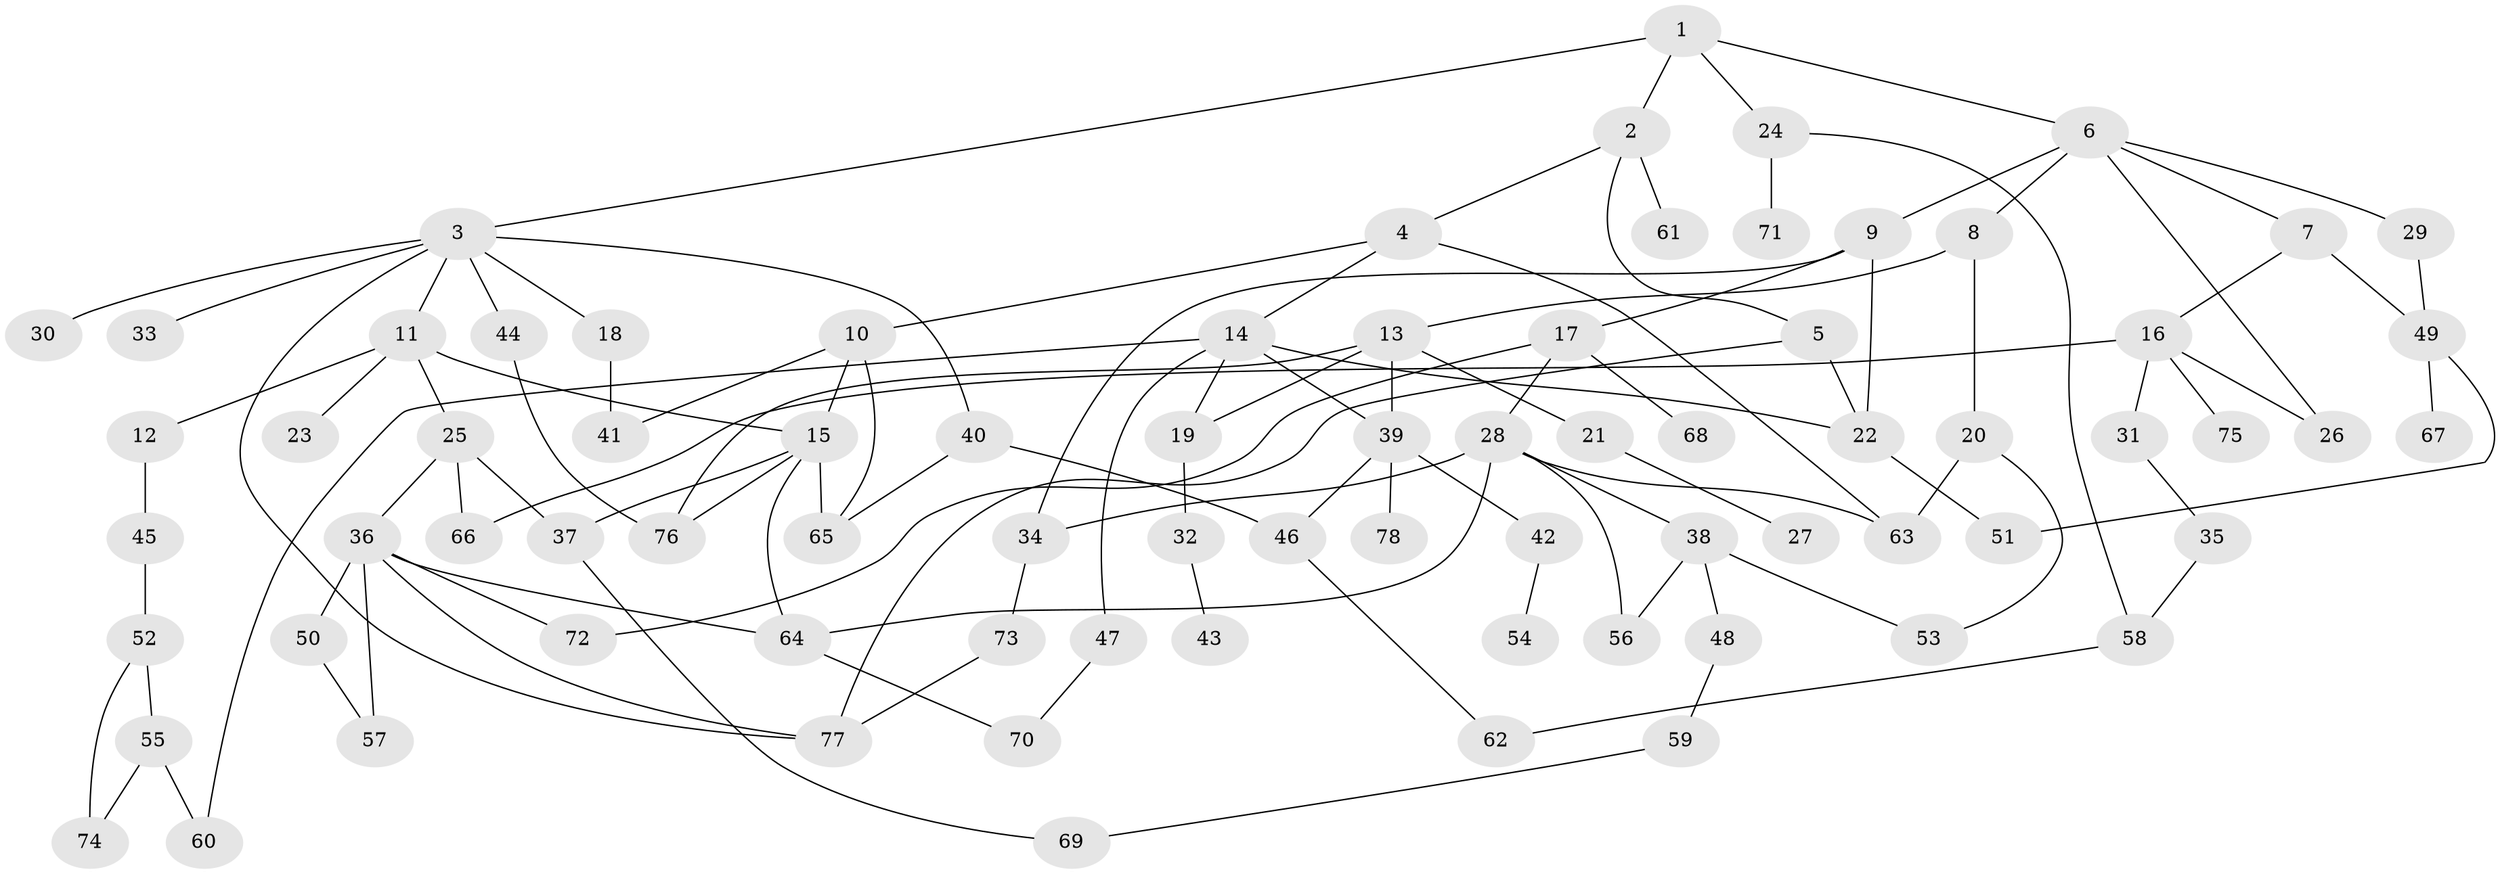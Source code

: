 // coarse degree distribution, {5: 0.05555555555555555, 11: 0.018518518518518517, 6: 0.037037037037037035, 3: 0.16666666666666666, 4: 0.1111111111111111, 2: 0.2777777777777778, 8: 0.05555555555555555, 7: 0.037037037037037035, 1: 0.24074074074074073}
// Generated by graph-tools (version 1.1) at 2025/51/02/27/25 19:51:36]
// undirected, 78 vertices, 111 edges
graph export_dot {
graph [start="1"]
  node [color=gray90,style=filled];
  1;
  2;
  3;
  4;
  5;
  6;
  7;
  8;
  9;
  10;
  11;
  12;
  13;
  14;
  15;
  16;
  17;
  18;
  19;
  20;
  21;
  22;
  23;
  24;
  25;
  26;
  27;
  28;
  29;
  30;
  31;
  32;
  33;
  34;
  35;
  36;
  37;
  38;
  39;
  40;
  41;
  42;
  43;
  44;
  45;
  46;
  47;
  48;
  49;
  50;
  51;
  52;
  53;
  54;
  55;
  56;
  57;
  58;
  59;
  60;
  61;
  62;
  63;
  64;
  65;
  66;
  67;
  68;
  69;
  70;
  71;
  72;
  73;
  74;
  75;
  76;
  77;
  78;
  1 -- 2;
  1 -- 3;
  1 -- 6;
  1 -- 24;
  2 -- 4;
  2 -- 5;
  2 -- 61;
  3 -- 11;
  3 -- 18;
  3 -- 30;
  3 -- 33;
  3 -- 40;
  3 -- 44;
  3 -- 77;
  4 -- 10;
  4 -- 14;
  4 -- 63;
  5 -- 22;
  5 -- 77;
  6 -- 7;
  6 -- 8;
  6 -- 9;
  6 -- 29;
  6 -- 26;
  7 -- 16;
  7 -- 49;
  8 -- 13;
  8 -- 20;
  9 -- 17;
  9 -- 34;
  9 -- 22;
  10 -- 15;
  10 -- 65;
  10 -- 41;
  11 -- 12;
  11 -- 23;
  11 -- 25;
  11 -- 15;
  12 -- 45;
  13 -- 19;
  13 -- 21;
  13 -- 76;
  13 -- 39;
  14 -- 39;
  14 -- 47;
  14 -- 60;
  14 -- 19;
  14 -- 22;
  15 -- 37;
  15 -- 65;
  15 -- 76;
  15 -- 64;
  16 -- 26;
  16 -- 31;
  16 -- 75;
  16 -- 66;
  17 -- 28;
  17 -- 68;
  17 -- 72;
  18 -- 41;
  19 -- 32;
  20 -- 53;
  20 -- 63;
  21 -- 27;
  22 -- 51;
  24 -- 71;
  24 -- 58;
  25 -- 36;
  25 -- 66;
  25 -- 37;
  28 -- 38;
  28 -- 56;
  28 -- 64;
  28 -- 34;
  28 -- 63;
  29 -- 49;
  31 -- 35;
  32 -- 43;
  34 -- 73;
  35 -- 58;
  36 -- 50;
  36 -- 57;
  36 -- 72;
  36 -- 64;
  36 -- 77;
  37 -- 69;
  38 -- 48;
  38 -- 53;
  38 -- 56;
  39 -- 42;
  39 -- 46;
  39 -- 78;
  40 -- 65;
  40 -- 46;
  42 -- 54;
  44 -- 76;
  45 -- 52;
  46 -- 62;
  47 -- 70;
  48 -- 59;
  49 -- 51;
  49 -- 67;
  50 -- 57;
  52 -- 55;
  52 -- 74;
  55 -- 74;
  55 -- 60;
  58 -- 62;
  59 -- 69;
  64 -- 70;
  73 -- 77;
}
